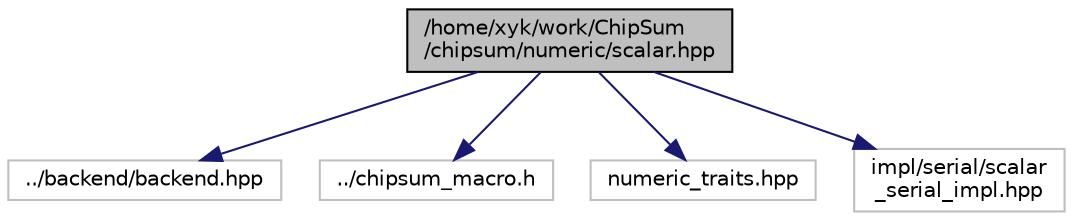 digraph "/home/xyk/work/ChipSum/chipsum/numeric/scalar.hpp"
{
 // LATEX_PDF_SIZE
  edge [fontname="Helvetica",fontsize="10",labelfontname="Helvetica",labelfontsize="10"];
  node [fontname="Helvetica",fontsize="10",shape=record];
  Node1 [label="/home/xyk/work/ChipSum\l/chipsum/numeric/scalar.hpp",height=0.2,width=0.4,color="black", fillcolor="grey75", style="filled", fontcolor="black",tooltip="标量用户接口，主要是为了衔接类似点积一类 操作的Device端实现。"];
  Node1 -> Node2 [color="midnightblue",fontsize="10",style="solid",fontname="Helvetica"];
  Node2 [label="../backend/backend.hpp",height=0.2,width=0.4,color="grey75", fillcolor="white", style="filled",tooltip=" "];
  Node1 -> Node3 [color="midnightblue",fontsize="10",style="solid",fontname="Helvetica"];
  Node3 [label="../chipsum_macro.h",height=0.2,width=0.4,color="grey75", fillcolor="white", style="filled",tooltip=" "];
  Node1 -> Node4 [color="midnightblue",fontsize="10",style="solid",fontname="Helvetica"];
  Node4 [label="numeric_traits.hpp",height=0.2,width=0.4,color="grey75", fillcolor="white", style="filled",tooltip=" "];
  Node1 -> Node5 [color="midnightblue",fontsize="10",style="solid",fontname="Helvetica"];
  Node5 [label="impl/serial/scalar\l_serial_impl.hpp",height=0.2,width=0.4,color="grey75", fillcolor="white", style="filled",tooltip=" "];
}

